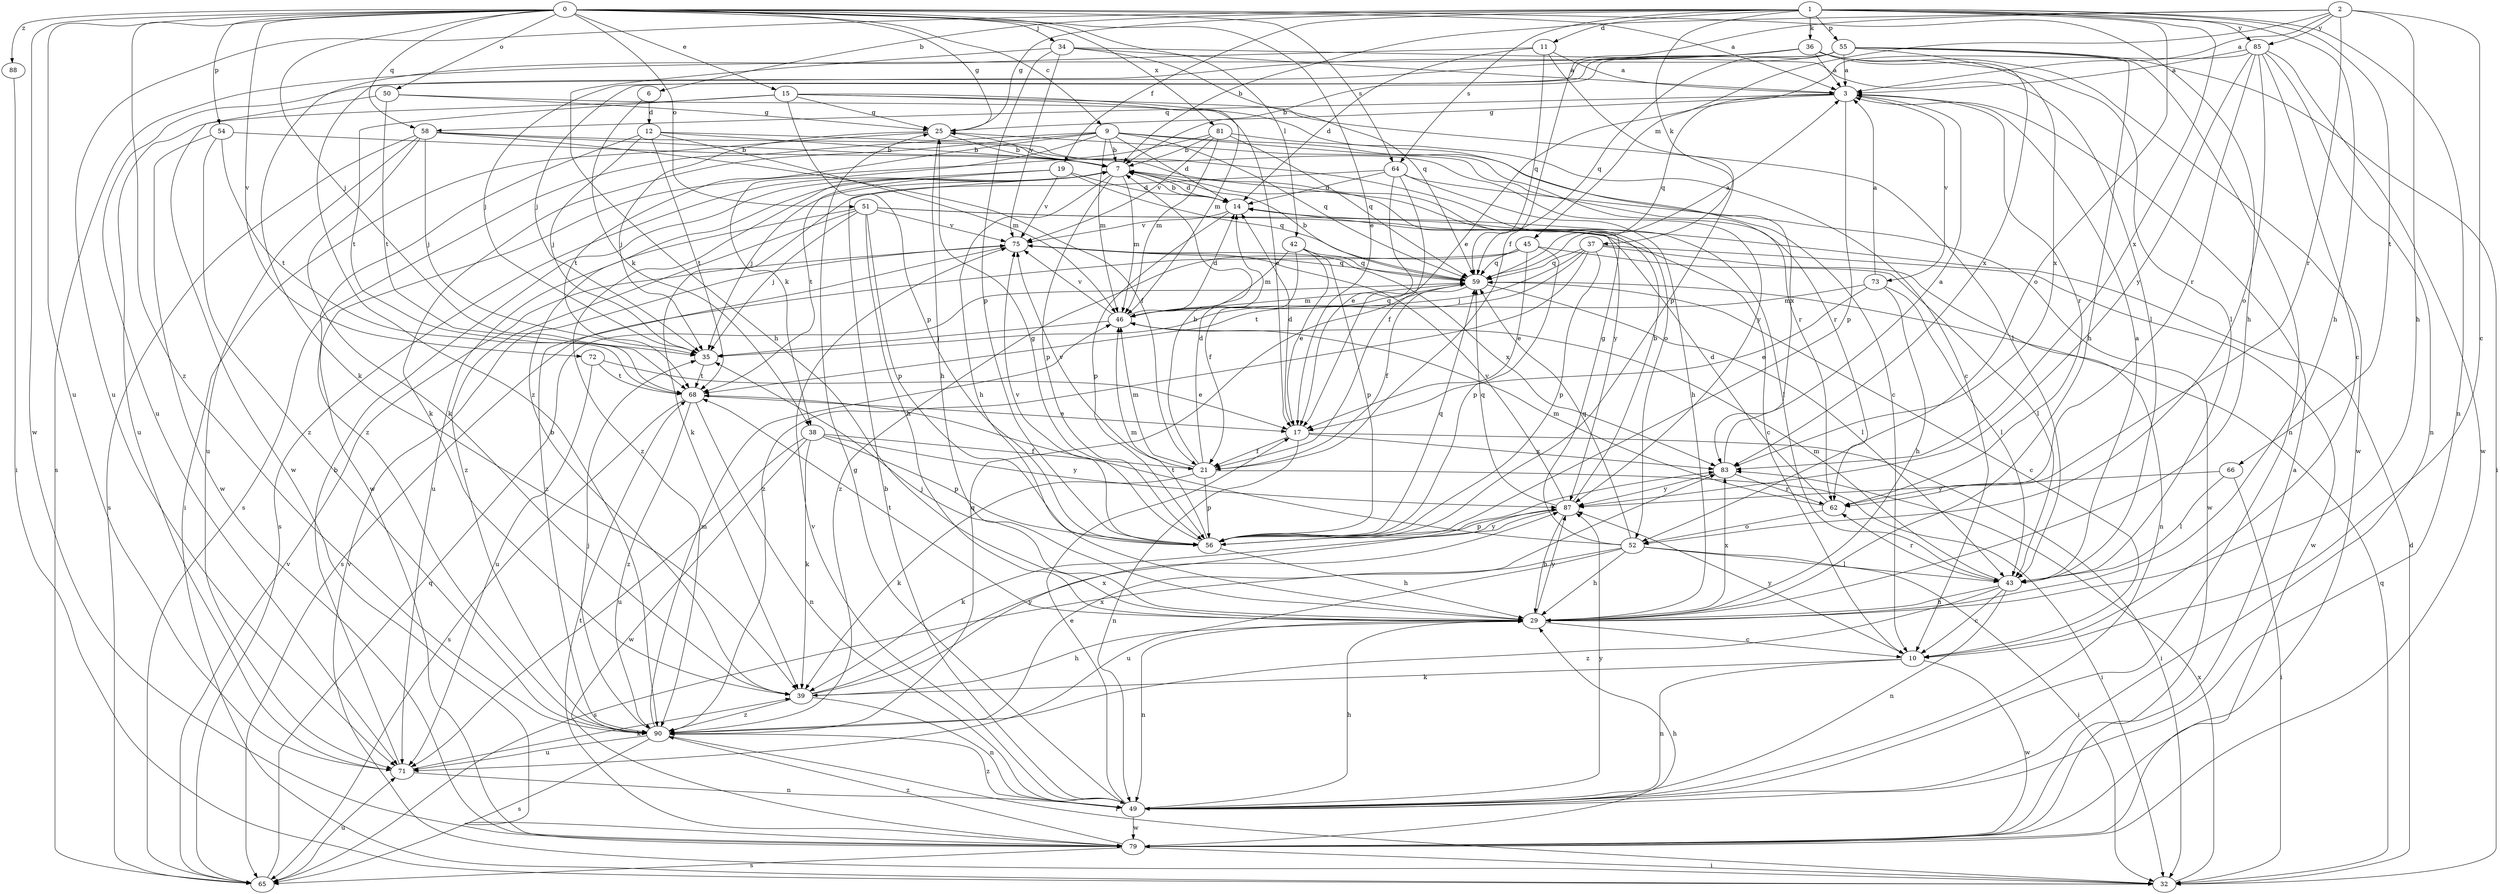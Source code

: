strict digraph  {
0;
1;
2;
3;
6;
7;
9;
10;
11;
12;
14;
15;
17;
19;
21;
25;
29;
32;
34;
35;
36;
37;
38;
39;
42;
43;
45;
46;
49;
50;
51;
52;
54;
55;
56;
58;
59;
62;
64;
65;
66;
68;
71;
72;
73;
75;
79;
81;
83;
85;
87;
88;
90;
0 -> 3  [label=a];
0 -> 9  [label=c];
0 -> 15  [label=e];
0 -> 17  [label=e];
0 -> 25  [label=g];
0 -> 29  [label=h];
0 -> 34  [label=j];
0 -> 35  [label=j];
0 -> 42  [label=l];
0 -> 50  [label=o];
0 -> 51  [label=o];
0 -> 54  [label=p];
0 -> 58  [label=q];
0 -> 64  [label=s];
0 -> 71  [label=u];
0 -> 72  [label=v];
0 -> 79  [label=w];
0 -> 81  [label=x];
0 -> 88  [label=z];
0 -> 90  [label=z];
1 -> 6  [label=b];
1 -> 11  [label=d];
1 -> 19  [label=f];
1 -> 25  [label=g];
1 -> 29  [label=h];
1 -> 36  [label=k];
1 -> 37  [label=k];
1 -> 49  [label=n];
1 -> 52  [label=o];
1 -> 55  [label=p];
1 -> 64  [label=s];
1 -> 66  [label=t];
1 -> 71  [label=u];
1 -> 83  [label=x];
1 -> 85  [label=y];
2 -> 3  [label=a];
2 -> 7  [label=b];
2 -> 10  [label=c];
2 -> 21  [label=f];
2 -> 29  [label=h];
2 -> 45  [label=m];
2 -> 62  [label=r];
2 -> 85  [label=y];
3 -> 25  [label=g];
3 -> 56  [label=p];
3 -> 58  [label=q];
3 -> 59  [label=q];
3 -> 62  [label=r];
3 -> 73  [label=v];
6 -> 12  [label=d];
6 -> 38  [label=k];
7 -> 14  [label=d];
7 -> 29  [label=h];
7 -> 35  [label=j];
7 -> 46  [label=m];
7 -> 56  [label=p];
7 -> 65  [label=s];
7 -> 87  [label=y];
9 -> 7  [label=b];
9 -> 10  [label=c];
9 -> 14  [label=d];
9 -> 38  [label=k];
9 -> 39  [label=k];
9 -> 46  [label=m];
9 -> 59  [label=q];
9 -> 62  [label=r];
9 -> 65  [label=s];
9 -> 68  [label=t];
10 -> 39  [label=k];
10 -> 49  [label=n];
10 -> 79  [label=w];
10 -> 87  [label=y];
11 -> 3  [label=a];
11 -> 14  [label=d];
11 -> 39  [label=k];
11 -> 56  [label=p];
11 -> 59  [label=q];
12 -> 7  [label=b];
12 -> 35  [label=j];
12 -> 46  [label=m];
12 -> 68  [label=t];
12 -> 87  [label=y];
12 -> 90  [label=z];
14 -> 7  [label=b];
14 -> 56  [label=p];
14 -> 75  [label=v];
15 -> 10  [label=c];
15 -> 25  [label=g];
15 -> 43  [label=l];
15 -> 46  [label=m];
15 -> 56  [label=p];
15 -> 68  [label=t];
15 -> 71  [label=u];
17 -> 14  [label=d];
17 -> 21  [label=f];
17 -> 32  [label=i];
17 -> 49  [label=n];
17 -> 83  [label=x];
19 -> 14  [label=d];
19 -> 59  [label=q];
19 -> 68  [label=t];
19 -> 75  [label=v];
19 -> 90  [label=z];
21 -> 7  [label=b];
21 -> 14  [label=d];
21 -> 32  [label=i];
21 -> 39  [label=k];
21 -> 46  [label=m];
21 -> 56  [label=p];
21 -> 75  [label=v];
25 -> 7  [label=b];
25 -> 29  [label=h];
25 -> 32  [label=i];
25 -> 35  [label=j];
25 -> 62  [label=r];
29 -> 10  [label=c];
29 -> 35  [label=j];
29 -> 49  [label=n];
29 -> 68  [label=t];
29 -> 83  [label=x];
29 -> 87  [label=y];
32 -> 14  [label=d];
32 -> 59  [label=q];
32 -> 75  [label=v];
32 -> 83  [label=x];
34 -> 3  [label=a];
34 -> 29  [label=h];
34 -> 43  [label=l];
34 -> 56  [label=p];
34 -> 59  [label=q];
34 -> 75  [label=v];
35 -> 68  [label=t];
36 -> 3  [label=a];
36 -> 35  [label=j];
36 -> 43  [label=l];
36 -> 65  [label=s];
36 -> 79  [label=w];
36 -> 83  [label=x];
36 -> 90  [label=z];
37 -> 35  [label=j];
37 -> 49  [label=n];
37 -> 56  [label=p];
37 -> 59  [label=q];
37 -> 68  [label=t];
37 -> 79  [label=w];
37 -> 90  [label=z];
38 -> 21  [label=f];
38 -> 39  [label=k];
38 -> 56  [label=p];
38 -> 71  [label=u];
38 -> 79  [label=w];
38 -> 87  [label=y];
39 -> 7  [label=b];
39 -> 29  [label=h];
39 -> 49  [label=n];
39 -> 83  [label=x];
39 -> 87  [label=y];
39 -> 90  [label=z];
42 -> 17  [label=e];
42 -> 21  [label=f];
42 -> 46  [label=m];
42 -> 56  [label=p];
42 -> 59  [label=q];
43 -> 3  [label=a];
43 -> 10  [label=c];
43 -> 29  [label=h];
43 -> 46  [label=m];
43 -> 49  [label=n];
43 -> 62  [label=r];
43 -> 90  [label=z];
45 -> 17  [label=e];
45 -> 43  [label=l];
45 -> 56  [label=p];
45 -> 59  [label=q];
45 -> 65  [label=s];
45 -> 90  [label=z];
46 -> 14  [label=d];
46 -> 35  [label=j];
46 -> 59  [label=q];
46 -> 75  [label=v];
49 -> 7  [label=b];
49 -> 17  [label=e];
49 -> 25  [label=g];
49 -> 29  [label=h];
49 -> 75  [label=v];
49 -> 79  [label=w];
49 -> 87  [label=y];
49 -> 90  [label=z];
50 -> 17  [label=e];
50 -> 25  [label=g];
50 -> 68  [label=t];
50 -> 79  [label=w];
51 -> 10  [label=c];
51 -> 29  [label=h];
51 -> 35  [label=j];
51 -> 43  [label=l];
51 -> 56  [label=p];
51 -> 71  [label=u];
51 -> 75  [label=v];
51 -> 90  [label=z];
52 -> 25  [label=g];
52 -> 29  [label=h];
52 -> 32  [label=i];
52 -> 43  [label=l];
52 -> 59  [label=q];
52 -> 65  [label=s];
52 -> 68  [label=t];
52 -> 71  [label=u];
54 -> 7  [label=b];
54 -> 68  [label=t];
54 -> 79  [label=w];
54 -> 90  [label=z];
55 -> 3  [label=a];
55 -> 7  [label=b];
55 -> 29  [label=h];
55 -> 32  [label=i];
55 -> 35  [label=j];
55 -> 49  [label=n];
55 -> 59  [label=q];
55 -> 71  [label=u];
55 -> 83  [label=x];
56 -> 25  [label=g];
56 -> 29  [label=h];
56 -> 46  [label=m];
56 -> 59  [label=q];
56 -> 75  [label=v];
56 -> 87  [label=y];
58 -> 7  [label=b];
58 -> 21  [label=f];
58 -> 35  [label=j];
58 -> 39  [label=k];
58 -> 52  [label=o];
58 -> 65  [label=s];
58 -> 71  [label=u];
59 -> 3  [label=a];
59 -> 7  [label=b];
59 -> 10  [label=c];
59 -> 21  [label=f];
59 -> 43  [label=l];
59 -> 46  [label=m];
62 -> 14  [label=d];
62 -> 46  [label=m];
62 -> 52  [label=o];
64 -> 14  [label=d];
64 -> 17  [label=e];
64 -> 21  [label=f];
64 -> 29  [label=h];
64 -> 39  [label=k];
64 -> 79  [label=w];
65 -> 59  [label=q];
65 -> 71  [label=u];
65 -> 75  [label=v];
66 -> 32  [label=i];
66 -> 43  [label=l];
66 -> 87  [label=y];
68 -> 17  [label=e];
68 -> 49  [label=n];
68 -> 65  [label=s];
68 -> 90  [label=z];
71 -> 7  [label=b];
71 -> 39  [label=k];
71 -> 49  [label=n];
72 -> 17  [label=e];
72 -> 68  [label=t];
72 -> 71  [label=u];
73 -> 3  [label=a];
73 -> 17  [label=e];
73 -> 29  [label=h];
73 -> 43  [label=l];
73 -> 46  [label=m];
75 -> 59  [label=q];
75 -> 83  [label=x];
75 -> 90  [label=z];
79 -> 3  [label=a];
79 -> 29  [label=h];
79 -> 32  [label=i];
79 -> 65  [label=s];
79 -> 68  [label=t];
79 -> 90  [label=z];
81 -> 7  [label=b];
81 -> 46  [label=m];
81 -> 59  [label=q];
81 -> 75  [label=v];
81 -> 79  [label=w];
81 -> 83  [label=x];
83 -> 3  [label=a];
83 -> 62  [label=r];
83 -> 87  [label=y];
85 -> 3  [label=a];
85 -> 10  [label=c];
85 -> 17  [label=e];
85 -> 49  [label=n];
85 -> 52  [label=o];
85 -> 62  [label=r];
85 -> 79  [label=w];
85 -> 87  [label=y];
87 -> 7  [label=b];
87 -> 29  [label=h];
87 -> 39  [label=k];
87 -> 56  [label=p];
87 -> 59  [label=q];
87 -> 75  [label=v];
88 -> 32  [label=i];
90 -> 32  [label=i];
90 -> 35  [label=j];
90 -> 46  [label=m];
90 -> 59  [label=q];
90 -> 65  [label=s];
90 -> 71  [label=u];
90 -> 83  [label=x];
}
